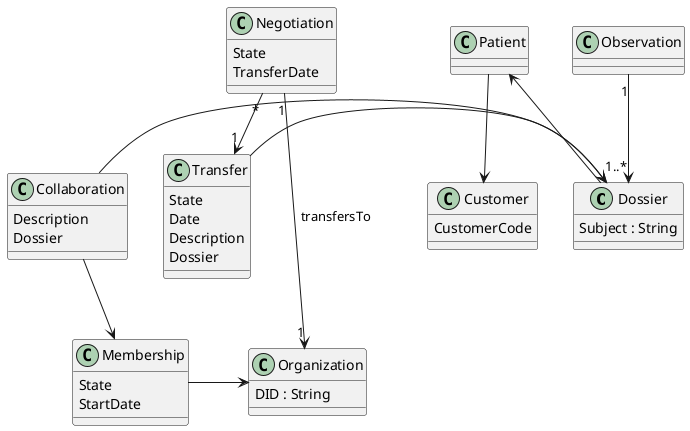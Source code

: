 @startuml
'https://plantuml.com/class-diagram

class Dossier {
    Subject : String
}
class Patient
class Collaboration {
    Description
    Dossier
}
class Customer {
    CustomerCode
}
class Organization {
    DID : String
}
class Transfer {
    State
    Date
    Description
    Dossier
}
class Negotiation {
    State
    TransferDate
}
class Observation
class Membership {
    State
    StartDate
}

Patient <-- Dossier
Patient --> Customer
Observation "1" --> "1..*" Dossier

'Transfer --> Patient
Transfer -> Dossier
Negotiation "*" --> "1" Transfer
Negotiation "1" -> "1" Organization : transfersTo

'Collaboration -> Patient
Collaboration -> Dossier
Collaboration --> Membership
Membership -> Organization


@enduml